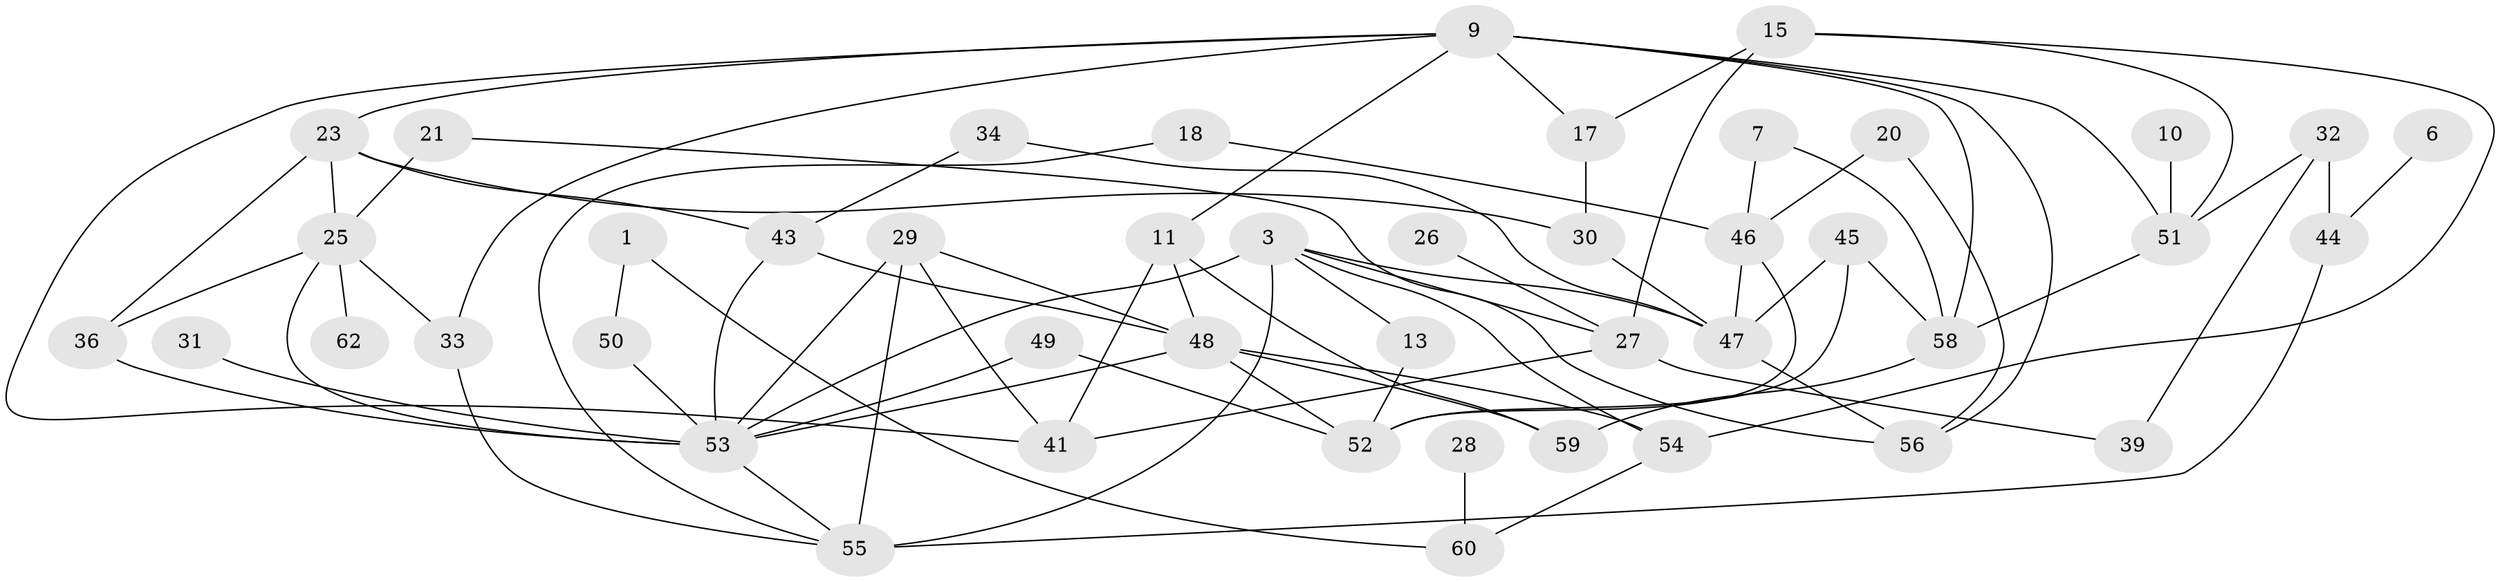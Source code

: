 // original degree distribution, {3: 0.2222222222222222, 2: 0.23809523809523808, 1: 0.20634920634920634, 5: 0.07142857142857142, 4: 0.14285714285714285, 0: 0.1111111111111111, 7: 0.007936507936507936}
// Generated by graph-tools (version 1.1) at 2025/49/03/09/25 03:49:05]
// undirected, 45 vertices, 80 edges
graph export_dot {
graph [start="1"]
  node [color=gray90,style=filled];
  1;
  3;
  6;
  7;
  9;
  10;
  11;
  13;
  15;
  17;
  18;
  20;
  21;
  23;
  25;
  26;
  27;
  28;
  29;
  30;
  31;
  32;
  33;
  34;
  36;
  39;
  41;
  43;
  44;
  45;
  46;
  47;
  48;
  49;
  50;
  51;
  52;
  53;
  54;
  55;
  56;
  58;
  59;
  60;
  62;
  1 -- 50 [weight=1.0];
  1 -- 60 [weight=1.0];
  3 -- 13 [weight=1.0];
  3 -- 27 [weight=1.0];
  3 -- 47 [weight=1.0];
  3 -- 53 [weight=1.0];
  3 -- 54 [weight=1.0];
  3 -- 55 [weight=2.0];
  6 -- 44 [weight=1.0];
  7 -- 46 [weight=1.0];
  7 -- 58 [weight=1.0];
  9 -- 11 [weight=1.0];
  9 -- 17 [weight=1.0];
  9 -- 23 [weight=1.0];
  9 -- 33 [weight=1.0];
  9 -- 41 [weight=1.0];
  9 -- 51 [weight=1.0];
  9 -- 56 [weight=1.0];
  9 -- 58 [weight=1.0];
  10 -- 51 [weight=1.0];
  11 -- 41 [weight=1.0];
  11 -- 48 [weight=1.0];
  11 -- 59 [weight=1.0];
  13 -- 52 [weight=1.0];
  15 -- 17 [weight=1.0];
  15 -- 27 [weight=1.0];
  15 -- 51 [weight=1.0];
  15 -- 54 [weight=1.0];
  17 -- 30 [weight=1.0];
  18 -- 46 [weight=1.0];
  18 -- 55 [weight=1.0];
  20 -- 46 [weight=1.0];
  20 -- 56 [weight=1.0];
  21 -- 25 [weight=1.0];
  21 -- 56 [weight=1.0];
  23 -- 25 [weight=1.0];
  23 -- 30 [weight=1.0];
  23 -- 36 [weight=1.0];
  23 -- 43 [weight=1.0];
  25 -- 33 [weight=1.0];
  25 -- 36 [weight=1.0];
  25 -- 53 [weight=1.0];
  25 -- 62 [weight=1.0];
  26 -- 27 [weight=1.0];
  27 -- 39 [weight=1.0];
  27 -- 41 [weight=1.0];
  28 -- 60 [weight=1.0];
  29 -- 41 [weight=1.0];
  29 -- 48 [weight=1.0];
  29 -- 53 [weight=1.0];
  29 -- 55 [weight=1.0];
  30 -- 47 [weight=1.0];
  31 -- 53 [weight=1.0];
  32 -- 39 [weight=1.0];
  32 -- 44 [weight=1.0];
  32 -- 51 [weight=1.0];
  33 -- 55 [weight=1.0];
  34 -- 43 [weight=1.0];
  34 -- 47 [weight=1.0];
  36 -- 53 [weight=1.0];
  43 -- 48 [weight=1.0];
  43 -- 53 [weight=1.0];
  44 -- 55 [weight=1.0];
  45 -- 47 [weight=1.0];
  45 -- 52 [weight=1.0];
  45 -- 58 [weight=1.0];
  46 -- 47 [weight=1.0];
  46 -- 52 [weight=1.0];
  47 -- 56 [weight=1.0];
  48 -- 52 [weight=1.0];
  48 -- 53 [weight=1.0];
  48 -- 54 [weight=1.0];
  48 -- 59 [weight=2.0];
  49 -- 52 [weight=1.0];
  49 -- 53 [weight=1.0];
  50 -- 53 [weight=1.0];
  51 -- 58 [weight=1.0];
  53 -- 55 [weight=1.0];
  54 -- 60 [weight=1.0];
  58 -- 59 [weight=2.0];
}
